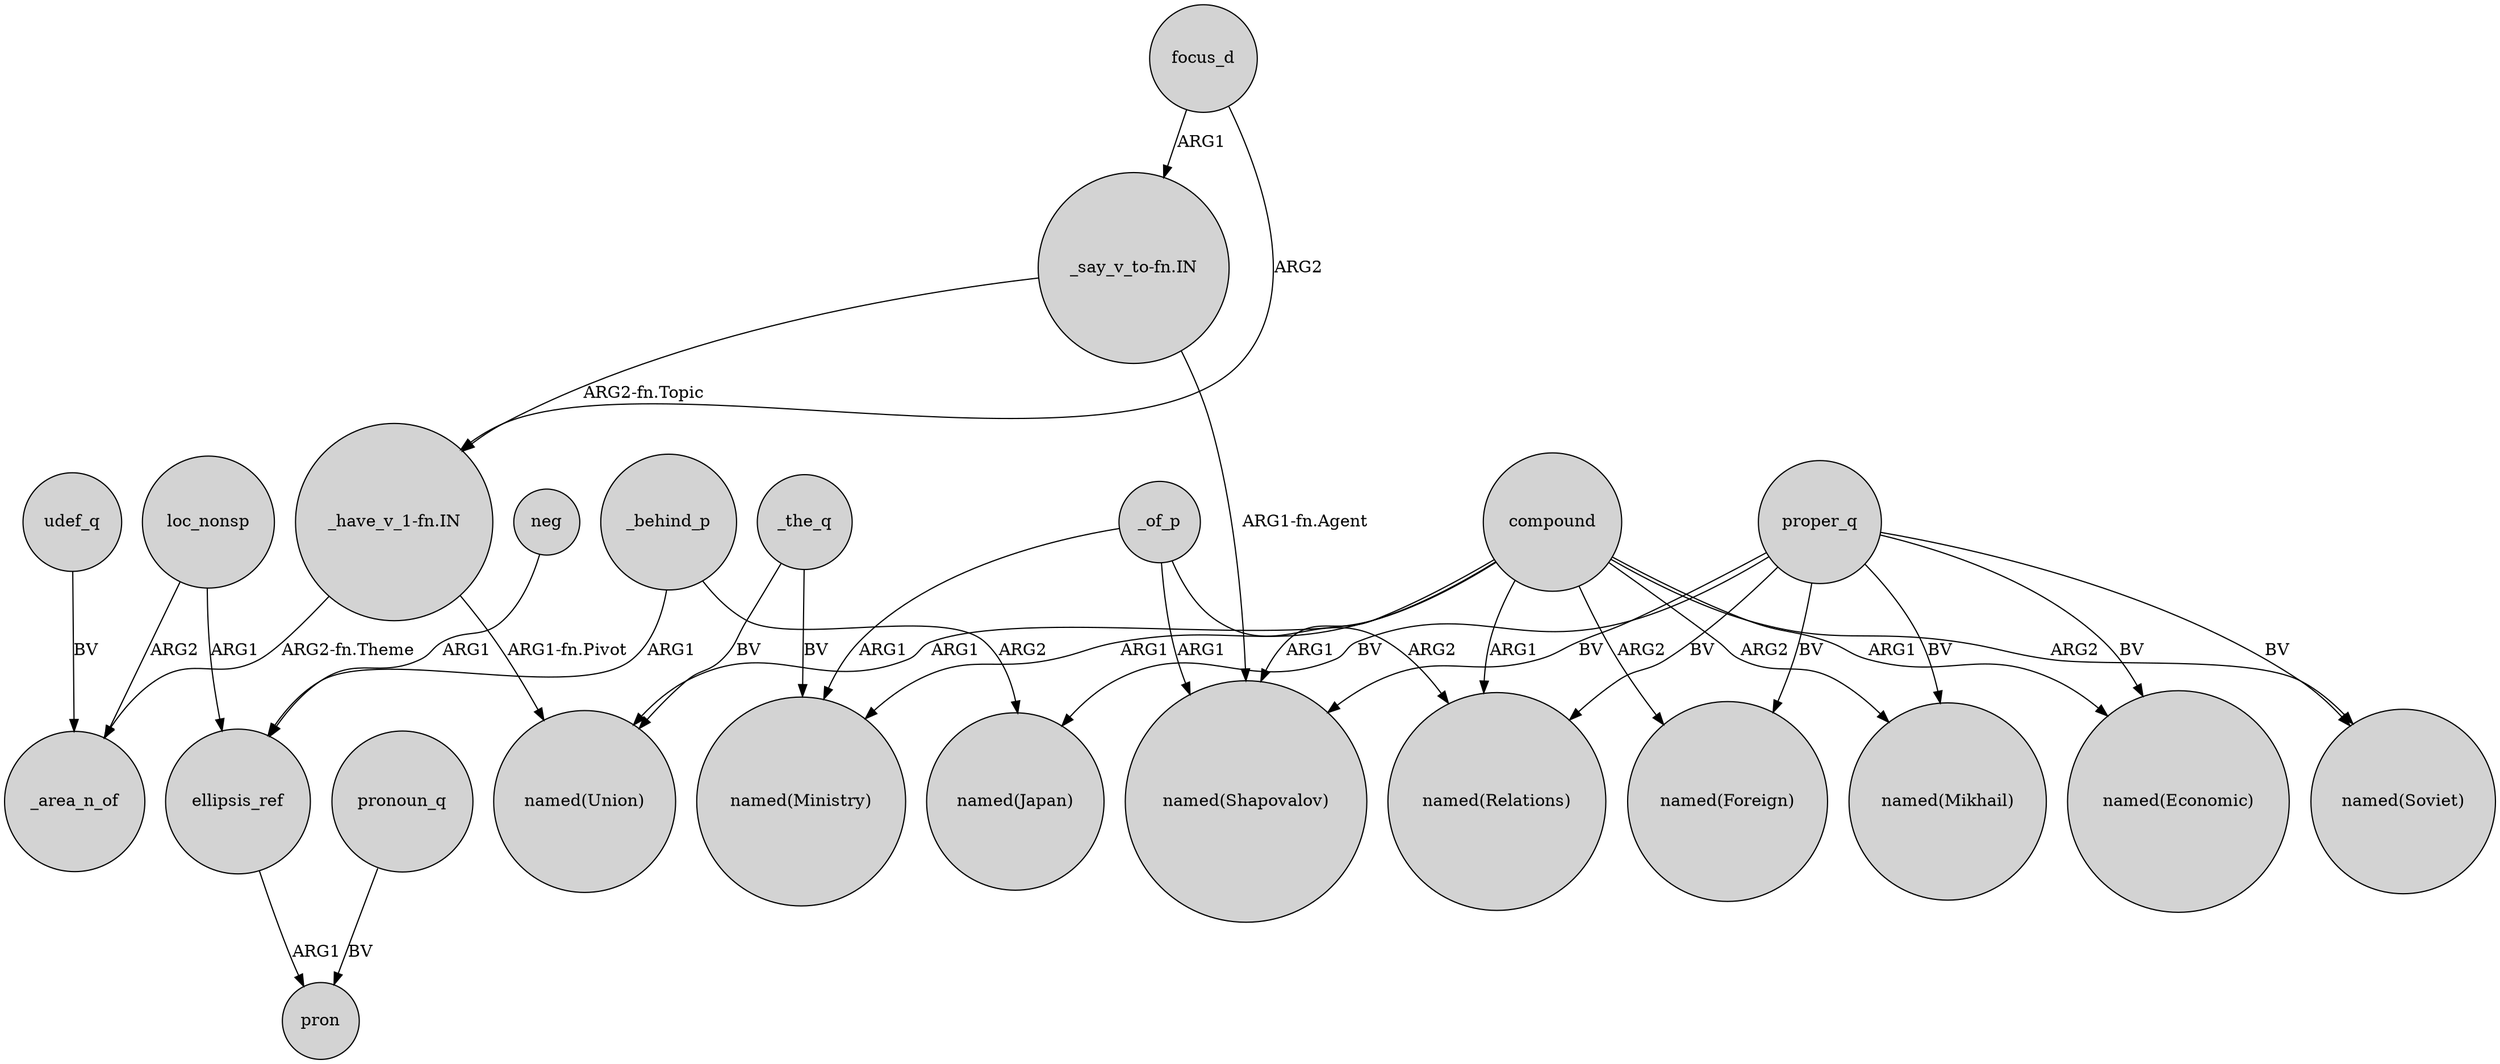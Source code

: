 digraph {
	node [shape=circle style=filled]
	"_have_v_1-fn.IN" -> _area_n_of [label="ARG2-fn.Theme"]
	compound -> "named(Foreign)" [label=ARG2]
	"_say_v_to-fn.IN" -> "named(Shapovalov)" [label="ARG1-fn.Agent"]
	loc_nonsp -> _area_n_of [label=ARG2]
	proper_q -> "named(Economic)" [label=BV]
	proper_q -> "named(Foreign)" [label=BV]
	focus_d -> "_have_v_1-fn.IN" [label=ARG2]
	compound -> "named(Ministry)" [label=ARG1]
	ellipsis_ref -> pron [label=ARG1]
	loc_nonsp -> ellipsis_ref [label=ARG1]
	_of_p -> "named(Relations)" [label=ARG2]
	proper_q -> "named(Soviet)" [label=BV]
	proper_q -> "named(Japan)" [label=BV]
	_the_q -> "named(Union)" [label=BV]
	proper_q -> "named(Shapovalov)" [label=BV]
	neg -> ellipsis_ref [label=ARG1]
	pronoun_q -> pron [label=BV]
	_the_q -> "named(Ministry)" [label=BV]
	compound -> "named(Union)" [label=ARG1]
	compound -> "named(Relations)" [label=ARG1]
	proper_q -> "named(Mikhail)" [label=BV]
	compound -> "named(Soviet)" [label=ARG2]
	_of_p -> "named(Ministry)" [label=ARG1]
	_behind_p -> ellipsis_ref [label=ARG1]
	_of_p -> "named(Shapovalov)" [label=ARG1]
	"_say_v_to-fn.IN" -> "_have_v_1-fn.IN" [label="ARG2-fn.Topic"]
	compound -> "named(Economic)" [label=ARG1]
	proper_q -> "named(Relations)" [label=BV]
	_behind_p -> "named(Japan)" [label=ARG2]
	udef_q -> _area_n_of [label=BV]
	compound -> "named(Mikhail)" [label=ARG2]
	focus_d -> "_say_v_to-fn.IN" [label=ARG1]
	"_have_v_1-fn.IN" -> "named(Union)" [label="ARG1-fn.Pivot"]
	compound -> "named(Shapovalov)" [label=ARG1]
}
